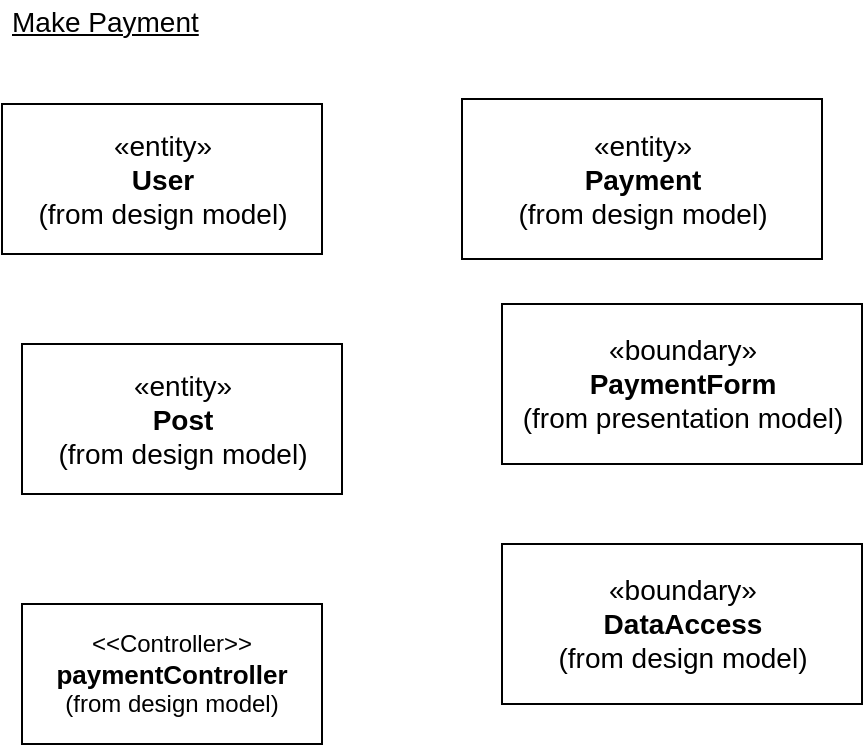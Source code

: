 <mxfile version="11.0.7" type="device"><diagram id="Nl4wk2N89F_AIvthlnMQ" name="Page-1"><mxGraphModel dx="782" dy="435" grid="1" gridSize="10" guides="1" tooltips="1" connect="1" arrows="1" fold="1" page="1" pageScale="1" pageWidth="850" pageHeight="1100" math="0" shadow="0"><root><mxCell id="0"/><mxCell id="1" parent="0"/><mxCell id="cmqeDI8Yn5G3qogK3Mau-1" value="&lt;font style=&quot;font-size: 14px&quot;&gt;«entity»&lt;br&gt;&lt;b&gt;User&lt;/b&gt;&lt;br&gt;(from design model)&lt;/font&gt;" style="html=1;" parent="1" vertex="1"><mxGeometry x="50" y="80" width="160" height="75" as="geometry"/></mxCell><mxCell id="cmqeDI8Yn5G3qogK3Mau-6" value="&lt;font style=&quot;font-size: 14px&quot;&gt;«boundary»&lt;br&gt;&lt;b&gt;PaymentForm&lt;/b&gt;&lt;br&gt;(from presentation model)&lt;/font&gt;" style="html=1;" parent="1" vertex="1"><mxGeometry x="300" y="180" width="180" height="80" as="geometry"/></mxCell><mxCell id="cmqeDI8Yn5G3qogK3Mau-8" value="&lt;font style=&quot;font-size: 14px&quot;&gt;«entity»&lt;br&gt;&lt;b&gt;Post&lt;/b&gt;&lt;br&gt;(from design model)&lt;/font&gt;" style="html=1;" parent="1" vertex="1"><mxGeometry x="60" y="200" width="160" height="75" as="geometry"/></mxCell><mxCell id="cmqeDI8Yn5G3qogK3Mau-9" value="&lt;font style=&quot;font-size: 14px&quot;&gt;«boundary»&lt;br&gt;&lt;b&gt;DataAccess&lt;/b&gt;&lt;br&gt;(from design model)&lt;/font&gt;" style="html=1;" parent="1" vertex="1"><mxGeometry x="300" y="300" width="180" height="80" as="geometry"/></mxCell><mxCell id="cmqeDI8Yn5G3qogK3Mau-10" value="&lt;font style=&quot;font-size: 14px&quot;&gt;&lt;u&gt;Make Payment&lt;/u&gt;&lt;/font&gt;" style="text;html=1;resizable=0;points=[];autosize=1;align=left;verticalAlign=top;spacingTop=-4;" parent="1" vertex="1"><mxGeometry x="53" y="28" width="110" height="20" as="geometry"/></mxCell><mxCell id="y2xrBcl9z16VnvKxfnw_-1" value="&amp;lt;&amp;lt;Controller&amp;gt;&amp;gt;&lt;br&gt;&lt;b style=&quot;font-size: 13px&quot;&gt;paymentController&lt;br&gt;&lt;/b&gt;(from design model)" style="rounded=0;whiteSpace=wrap;html=1;" vertex="1" parent="1"><mxGeometry x="60" y="330" width="150" height="70" as="geometry"/></mxCell><mxCell id="y2xrBcl9z16VnvKxfnw_-2" value="&lt;font style=&quot;font-size: 14px&quot;&gt;«entity»&lt;br&gt;&lt;b&gt;Payment&lt;/b&gt;&lt;br&gt;(from design model)&lt;/font&gt;" style="html=1;" vertex="1" parent="1"><mxGeometry x="280" y="77.5" width="180" height="80" as="geometry"/></mxCell></root></mxGraphModel></diagram></mxfile>